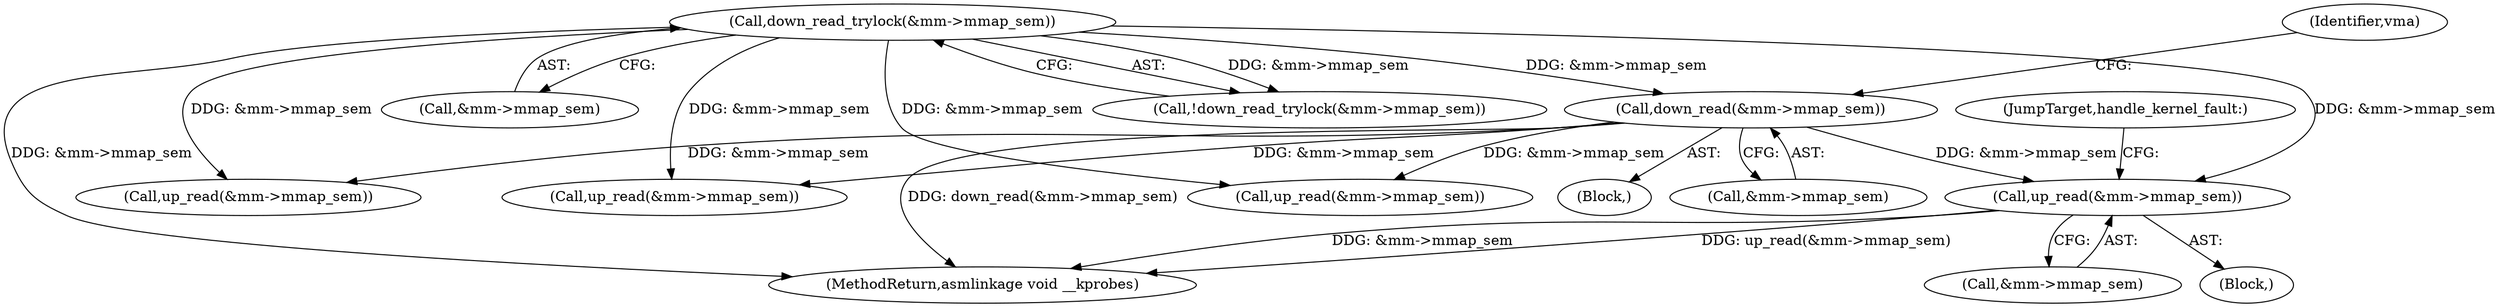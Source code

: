 digraph "0_linux_a8b0ca17b80e92faab46ee7179ba9e99ccb61233_44@API" {
"1000592" [label="(Call,up_read(&mm->mmap_sem))"];
"1000271" [label="(Call,down_read(&mm->mmap_sem))"];
"1000246" [label="(Call,down_read_trylock(&mm->mmap_sem))"];
"1000251" [label="(Block,)"];
"1000246" [label="(Call,down_read_trylock(&mm->mmap_sem))"];
"1000640" [label="(Call,up_read(&mm->mmap_sem))"];
"1000592" [label="(Call,up_read(&mm->mmap_sem))"];
"1000117" [label="(Block,)"];
"1000272" [label="(Call,&mm->mmap_sem)"];
"1000593" [label="(Call,&mm->mmap_sem)"];
"1000611" [label="(Call,up_read(&mm->mmap_sem))"];
"1000271" [label="(Call,down_read(&mm->mmap_sem))"];
"1000247" [label="(Call,&mm->mmap_sem)"];
"1000658" [label="(MethodReturn,asmlinkage void __kprobes)"];
"1000245" [label="(Call,!down_read_trylock(&mm->mmap_sem))"];
"1000524" [label="(Call,up_read(&mm->mmap_sem))"];
"1000277" [label="(Identifier,vma)"];
"1000597" [label="(JumpTarget,handle_kernel_fault:)"];
"1000592" -> "1000117"  [label="AST: "];
"1000592" -> "1000593"  [label="CFG: "];
"1000593" -> "1000592"  [label="AST: "];
"1000597" -> "1000592"  [label="CFG: "];
"1000592" -> "1000658"  [label="DDG: up_read(&mm->mmap_sem)"];
"1000592" -> "1000658"  [label="DDG: &mm->mmap_sem"];
"1000271" -> "1000592"  [label="DDG: &mm->mmap_sem"];
"1000246" -> "1000592"  [label="DDG: &mm->mmap_sem"];
"1000271" -> "1000251"  [label="AST: "];
"1000271" -> "1000272"  [label="CFG: "];
"1000272" -> "1000271"  [label="AST: "];
"1000277" -> "1000271"  [label="CFG: "];
"1000271" -> "1000658"  [label="DDG: down_read(&mm->mmap_sem)"];
"1000246" -> "1000271"  [label="DDG: &mm->mmap_sem"];
"1000271" -> "1000524"  [label="DDG: &mm->mmap_sem"];
"1000271" -> "1000611"  [label="DDG: &mm->mmap_sem"];
"1000271" -> "1000640"  [label="DDG: &mm->mmap_sem"];
"1000246" -> "1000245"  [label="AST: "];
"1000246" -> "1000247"  [label="CFG: "];
"1000247" -> "1000246"  [label="AST: "];
"1000245" -> "1000246"  [label="CFG: "];
"1000246" -> "1000658"  [label="DDG: &mm->mmap_sem"];
"1000246" -> "1000245"  [label="DDG: &mm->mmap_sem"];
"1000246" -> "1000524"  [label="DDG: &mm->mmap_sem"];
"1000246" -> "1000611"  [label="DDG: &mm->mmap_sem"];
"1000246" -> "1000640"  [label="DDG: &mm->mmap_sem"];
}
